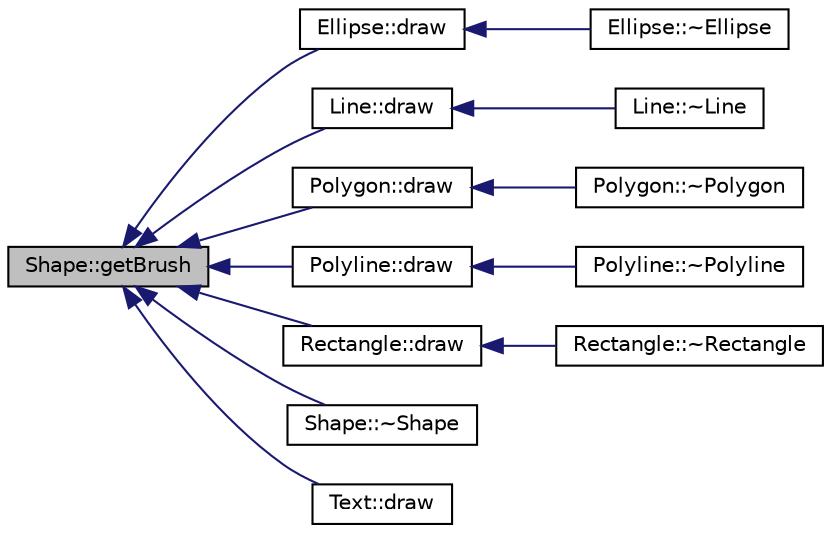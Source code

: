 digraph "Shape::getBrush"
{
  edge [fontname="Helvetica",fontsize="10",labelfontname="Helvetica",labelfontsize="10"];
  node [fontname="Helvetica",fontsize="10",shape=record];
  rankdir="LR";
  Node1 [label="Shape::getBrush",height=0.2,width=0.4,color="black", fillcolor="grey75", style="filled", fontcolor="black"];
  Node1 -> Node2 [dir="back",color="midnightblue",fontsize="10",style="solid",fontname="Helvetica"];
  Node2 [label="Ellipse::draw",height=0.2,width=0.4,color="black", fillcolor="white", style="filled",URL="$classEllipse.html#af1c5e06340b2df41aaf7de216ea62577",tooltip="Method draw: Class Ellipse  This method will draw an ellipse on the canvas. Returns nothing..."];
  Node2 -> Node3 [dir="back",color="midnightblue",fontsize="10",style="solid",fontname="Helvetica"];
  Node3 [label="Ellipse::~Ellipse",height=0.2,width=0.4,color="black", fillcolor="white", style="filled",URL="$classEllipse.html#a94271a8a2b16101a52491b7e81e28547",tooltip="Destructor ~Ellipse: Class Ellipse  Destructs the ellipse object.  PRE-CONDITIONS <none> ..."];
  Node1 -> Node4 [dir="back",color="midnightblue",fontsize="10",style="solid",fontname="Helvetica"];
  Node4 [label="Line::draw",height=0.2,width=0.4,color="black", fillcolor="white", style="filled",URL="$classLine.html#a4a74f5e39ea7decae69f921e873f2e71",tooltip="Method draw: Class Line  This method will draw a line using the QLine line stored in Line..."];
  Node4 -> Node5 [dir="back",color="midnightblue",fontsize="10",style="solid",fontname="Helvetica"];
  Node5 [label="Line::~Line",height=0.2,width=0.4,color="black", fillcolor="white", style="filled",URL="$classLine.html#aabe85f48d22d92b62257091f48174fac",tooltip="Destructor ~Line: Class Line  Destructs the line object.  PRE-CONDITIONS <none> "];
  Node1 -> Node6 [dir="back",color="midnightblue",fontsize="10",style="solid",fontname="Helvetica"];
  Node6 [label="Polygon::draw",height=0.2,width=0.4,color="black", fillcolor="white", style="filled",URL="$classPolygon.html#a23f848986c18b1e1cb7651535ce9d5a3",tooltip="Method draw: Class Polygon  This virtual method will draw a polygon on the canvas. Returns nothing.  PRE-CONDITIONS <none> "];
  Node6 -> Node7 [dir="back",color="midnightblue",fontsize="10",style="solid",fontname="Helvetica"];
  Node7 [label="Polygon::~Polygon",height=0.2,width=0.4,color="black", fillcolor="white", style="filled",URL="$classPolygon.html#ace39c67107966db12e13a183f496c3b0",tooltip="Destructor ~Polygon: Class Polygon  Destructs the polygon object.  PRE-CONDITIONS <none> ..."];
  Node1 -> Node8 [dir="back",color="midnightblue",fontsize="10",style="solid",fontname="Helvetica"];
  Node8 [label="Polyline::draw",height=0.2,width=0.4,color="black", fillcolor="white", style="filled",URL="$classPolyline.html#ae9869057dc8ab996141ca90ed080bf63",tooltip="Method draw: Class Polyline  This method will draw a polyline using the QPoint pointer stored in Poly..."];
  Node8 -> Node9 [dir="back",color="midnightblue",fontsize="10",style="solid",fontname="Helvetica"];
  Node9 [label="Polyline::~Polyline",height=0.2,width=0.4,color="black", fillcolor="white", style="filled",URL="$classPolyline.html#a1d23947e9e7e153e2404ea5bfc4c79e5",tooltip="Destructor ~Polyline: Class Polyline  Destructs the polyline object.  PRE-CONDITIONS <none> ..."];
  Node1 -> Node10 [dir="back",color="midnightblue",fontsize="10",style="solid",fontname="Helvetica"];
  Node10 [label="Rectangle::draw",height=0.2,width=0.4,color="black", fillcolor="white", style="filled",URL="$classRectangle.html#ab29376c2eef482411eeb94721bf8b8e4",tooltip="Method draw: Class Rectangle  This method will draw a Rectangle on the canvas. Returns nothing..."];
  Node10 -> Node11 [dir="back",color="midnightblue",fontsize="10",style="solid",fontname="Helvetica"];
  Node11 [label="Rectangle::~Rectangle",height=0.2,width=0.4,color="black", fillcolor="white", style="filled",URL="$classRectangle.html#a494c076b13aadf26efdce07d23c61ddd",tooltip="Destructor ~Rectangle: Class Rectangle  Destructs the rectangle object.  PRE-CONDITIONS <none> ..."];
  Node1 -> Node12 [dir="back",color="midnightblue",fontsize="10",style="solid",fontname="Helvetica"];
  Node12 [label="Shape::~Shape",height=0.2,width=0.4,color="black", fillcolor="white", style="filled",URL="$classShape.html#ac3b9fc48965274893f25b18aa14ba665",tooltip="Destructor ~Shape: Class Shape  Destructs the shape object.  PRE-CONDITIONS <none> ..."];
  Node1 -> Node13 [dir="back",color="midnightblue",fontsize="10",style="solid",fontname="Helvetica"];
  Node13 [label="Text::draw",height=0.2,width=0.4,color="black", fillcolor="white", style="filled",URL="$classText.html#a727645bc28906eb4f593beb140a9ccc3",tooltip="draws the text "];
}
